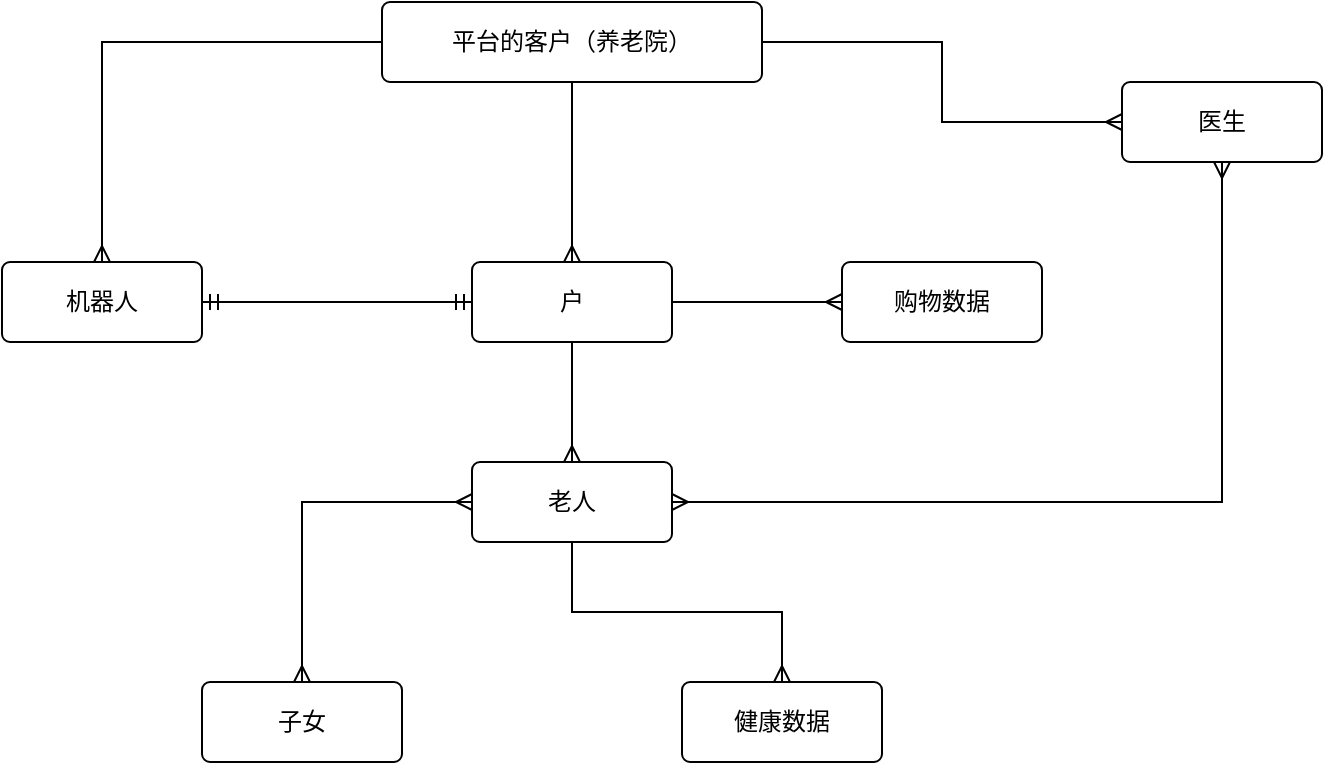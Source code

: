 <mxfile version="12.3.9" type="github" pages="1">
  <diagram id="yESwXEvI0tJ8sqi6aTUE" name="Page-1">
    <mxGraphModel dx="1422" dy="794" grid="1" gridSize="10" guides="1" tooltips="1" connect="1" arrows="1" fold="1" page="1" pageScale="1" pageWidth="827" pageHeight="1169" math="0" shadow="0">
      <root>
        <mxCell id="0"/>
        <mxCell id="1" parent="0"/>
        <mxCell id="-kgnQ5JJzTtvgg19kSp7-25" style="edgeStyle=orthogonalEdgeStyle;rounded=0;orthogonalLoop=1;jettySize=auto;html=1;entryX=0.5;entryY=0;entryDx=0;entryDy=0;endArrow=ERmany;endFill=0;" edge="1" parent="1" source="-kgnQ5JJzTtvgg19kSp7-17" target="-kgnQ5JJzTtvgg19kSp7-18">
          <mxGeometry relative="1" as="geometry"/>
        </mxCell>
        <mxCell id="-kgnQ5JJzTtvgg19kSp7-26" style="edgeStyle=orthogonalEdgeStyle;rounded=0;orthogonalLoop=1;jettySize=auto;html=1;exitX=0.5;exitY=1;exitDx=0;exitDy=0;endArrow=ERmany;endFill=0;" edge="1" parent="1" source="-kgnQ5JJzTtvgg19kSp7-17" target="-kgnQ5JJzTtvgg19kSp7-19">
          <mxGeometry relative="1" as="geometry"/>
        </mxCell>
        <mxCell id="-kgnQ5JJzTtvgg19kSp7-36" style="edgeStyle=orthogonalEdgeStyle;rounded=0;orthogonalLoop=1;jettySize=auto;html=1;entryX=0;entryY=0.5;entryDx=0;entryDy=0;startArrow=none;startFill=0;endArrow=ERmany;endFill=0;" edge="1" parent="1" source="-kgnQ5JJzTtvgg19kSp7-17" target="-kgnQ5JJzTtvgg19kSp7-35">
          <mxGeometry relative="1" as="geometry"/>
        </mxCell>
        <mxCell id="-kgnQ5JJzTtvgg19kSp7-17" value="平台的客户（养老院）" style="rounded=1;arcSize=10;whiteSpace=wrap;html=1;align=center;" vertex="1" parent="1">
          <mxGeometry x="220" y="70" width="190" height="40" as="geometry"/>
        </mxCell>
        <mxCell id="-kgnQ5JJzTtvgg19kSp7-29" style="edgeStyle=orthogonalEdgeStyle;rounded=0;orthogonalLoop=1;jettySize=auto;html=1;startArrow=ERmandOne;startFill=0;endArrow=ERmandOne;endFill=0;exitX=1;exitY=0.5;exitDx=0;exitDy=0;" edge="1" parent="1" source="-kgnQ5JJzTtvgg19kSp7-18" target="-kgnQ5JJzTtvgg19kSp7-19">
          <mxGeometry relative="1" as="geometry">
            <mxPoint x="127" y="220" as="sourcePoint"/>
          </mxGeometry>
        </mxCell>
        <mxCell id="-kgnQ5JJzTtvgg19kSp7-18" value="机器人" style="rounded=1;arcSize=10;whiteSpace=wrap;html=1;align=center;" vertex="1" parent="1">
          <mxGeometry x="30" y="200" width="100" height="40" as="geometry"/>
        </mxCell>
        <mxCell id="-kgnQ5JJzTtvgg19kSp7-27" style="edgeStyle=orthogonalEdgeStyle;rounded=0;orthogonalLoop=1;jettySize=auto;html=1;endArrow=ERmany;endFill=0;" edge="1" parent="1" source="-kgnQ5JJzTtvgg19kSp7-19" target="-kgnQ5JJzTtvgg19kSp7-20">
          <mxGeometry relative="1" as="geometry"/>
        </mxCell>
        <mxCell id="-kgnQ5JJzTtvgg19kSp7-34" style="edgeStyle=orthogonalEdgeStyle;rounded=0;orthogonalLoop=1;jettySize=auto;html=1;entryX=0;entryY=0.5;entryDx=0;entryDy=0;startArrow=none;startFill=0;endArrow=ERmany;endFill=0;" edge="1" parent="1" source="-kgnQ5JJzTtvgg19kSp7-19" target="-kgnQ5JJzTtvgg19kSp7-33">
          <mxGeometry relative="1" as="geometry"/>
        </mxCell>
        <mxCell id="-kgnQ5JJzTtvgg19kSp7-19" value="户" style="rounded=1;arcSize=10;whiteSpace=wrap;html=1;align=center;" vertex="1" parent="1">
          <mxGeometry x="265" y="200" width="100" height="40" as="geometry"/>
        </mxCell>
        <mxCell id="-kgnQ5JJzTtvgg19kSp7-28" style="edgeStyle=orthogonalEdgeStyle;rounded=0;orthogonalLoop=1;jettySize=auto;html=1;exitX=0;exitY=0.5;exitDx=0;exitDy=0;entryX=0.5;entryY=0;entryDx=0;entryDy=0;endArrow=ERmany;endFill=0;startArrow=ERmany;startFill=0;" edge="1" parent="1" source="-kgnQ5JJzTtvgg19kSp7-20" target="-kgnQ5JJzTtvgg19kSp7-21">
          <mxGeometry relative="1" as="geometry"/>
        </mxCell>
        <mxCell id="-kgnQ5JJzTtvgg19kSp7-32" style="edgeStyle=orthogonalEdgeStyle;rounded=0;orthogonalLoop=1;jettySize=auto;html=1;startArrow=none;startFill=0;endArrow=ERmany;endFill=0;exitX=0.5;exitY=1;exitDx=0;exitDy=0;" edge="1" parent="1" source="-kgnQ5JJzTtvgg19kSp7-20" target="-kgnQ5JJzTtvgg19kSp7-31">
          <mxGeometry relative="1" as="geometry"/>
        </mxCell>
        <mxCell id="-kgnQ5JJzTtvgg19kSp7-20" value="老人" style="rounded=1;arcSize=10;whiteSpace=wrap;html=1;align=center;" vertex="1" parent="1">
          <mxGeometry x="265" y="300" width="100" height="40" as="geometry"/>
        </mxCell>
        <mxCell id="-kgnQ5JJzTtvgg19kSp7-21" value="子女" style="rounded=1;arcSize=10;whiteSpace=wrap;html=1;align=center;" vertex="1" parent="1">
          <mxGeometry x="130" y="410" width="100" height="40" as="geometry"/>
        </mxCell>
        <mxCell id="-kgnQ5JJzTtvgg19kSp7-31" value="健康数据" style="rounded=1;arcSize=10;whiteSpace=wrap;html=1;align=center;" vertex="1" parent="1">
          <mxGeometry x="370" y="410" width="100" height="40" as="geometry"/>
        </mxCell>
        <mxCell id="-kgnQ5JJzTtvgg19kSp7-33" value="购物数据" style="rounded=1;arcSize=10;whiteSpace=wrap;html=1;align=center;" vertex="1" parent="1">
          <mxGeometry x="450" y="200" width="100" height="40" as="geometry"/>
        </mxCell>
        <mxCell id="-kgnQ5JJzTtvgg19kSp7-38" style="edgeStyle=orthogonalEdgeStyle;rounded=0;orthogonalLoop=1;jettySize=auto;html=1;entryX=1;entryY=0.5;entryDx=0;entryDy=0;startArrow=ERmany;startFill=0;endArrow=ERmany;endFill=0;" edge="1" parent="1" source="-kgnQ5JJzTtvgg19kSp7-35" target="-kgnQ5JJzTtvgg19kSp7-20">
          <mxGeometry relative="1" as="geometry">
            <Array as="points">
              <mxPoint x="640" y="320"/>
            </Array>
          </mxGeometry>
        </mxCell>
        <mxCell id="-kgnQ5JJzTtvgg19kSp7-35" value="医生" style="rounded=1;arcSize=10;whiteSpace=wrap;html=1;align=center;" vertex="1" parent="1">
          <mxGeometry x="590" y="110" width="100" height="40" as="geometry"/>
        </mxCell>
      </root>
    </mxGraphModel>
  </diagram>
</mxfile>
